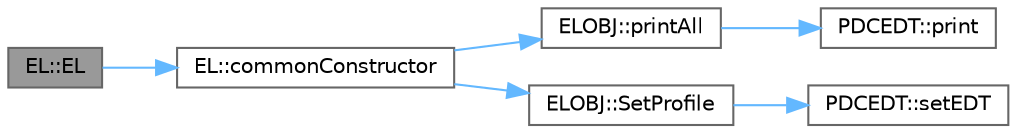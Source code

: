 digraph "EL::EL"
{
 // LATEX_PDF_SIZE
  bgcolor="transparent";
  edge [fontname=Helvetica,fontsize=10,labelfontname=Helvetica,labelfontsize=10];
  node [fontname=Helvetica,fontsize=10,shape=box,height=0.2,width=0.4];
  rankdir="LR";
  Node1 [label="EL::EL",height=0.2,width=0.4,color="gray40", fillcolor="grey60", style="filled", fontcolor="black",tooltip="オブジェクトを複数サポートする場合のコンストラクタ"];
  Node1 -> Node2 [color="steelblue1",style="solid"];
  Node2 [label="EL::commonConstructor",height=0.2,width=0.4,color="grey40", fillcolor="white", style="filled",URL="$class_e_l.html#ad38241dcaa4337cf959d85906773242f",tooltip="コンストラクタ共通処理"];
  Node2 -> Node3 [color="steelblue1",style="solid"];
  Node3 [label="ELOBJ::printAll",height=0.2,width=0.4,color="grey40", fillcolor="white", style="filled",URL="$class_e_l_o_b_j.html#a262bfd0930406b6833070140721d70d3",tooltip="null以外のEPCを全部出力"];
  Node3 -> Node4 [color="steelblue1",style="solid"];
  Node4 [label="PDCEDT::print",height=0.2,width=0.4,color="grey40", fillcolor="white", style="filled",URL="$class_p_d_c_e_d_t.html#a2fedd0a51fc970f57b19fa2d1e7b8c7f",tooltip="デバグ用の標準出力"];
  Node2 -> Node5 [color="steelblue1",style="solid"];
  Node5 [label="ELOBJ::SetProfile",height=0.2,width=0.4,color="grey40", fillcolor="white", style="filled",URL="$class_e_l_o_b_j.html#a7b8d42eb0f64b05f40b0ff65076384ae",tooltip="Profile(0x9d, 0x9e, 0x9f)を計算してPDCとEDTを設定する"];
  Node5 -> Node6 [color="steelblue1",style="solid"];
  Node6 [label="PDCEDT::setEDT",height=0.2,width=0.4,color="grey40", fillcolor="white", style="filled",URL="$class_p_d_c_e_d_t.html#adf332064486b2b0e7e608a18a82bd318",tooltip="EDT setter"];
}
